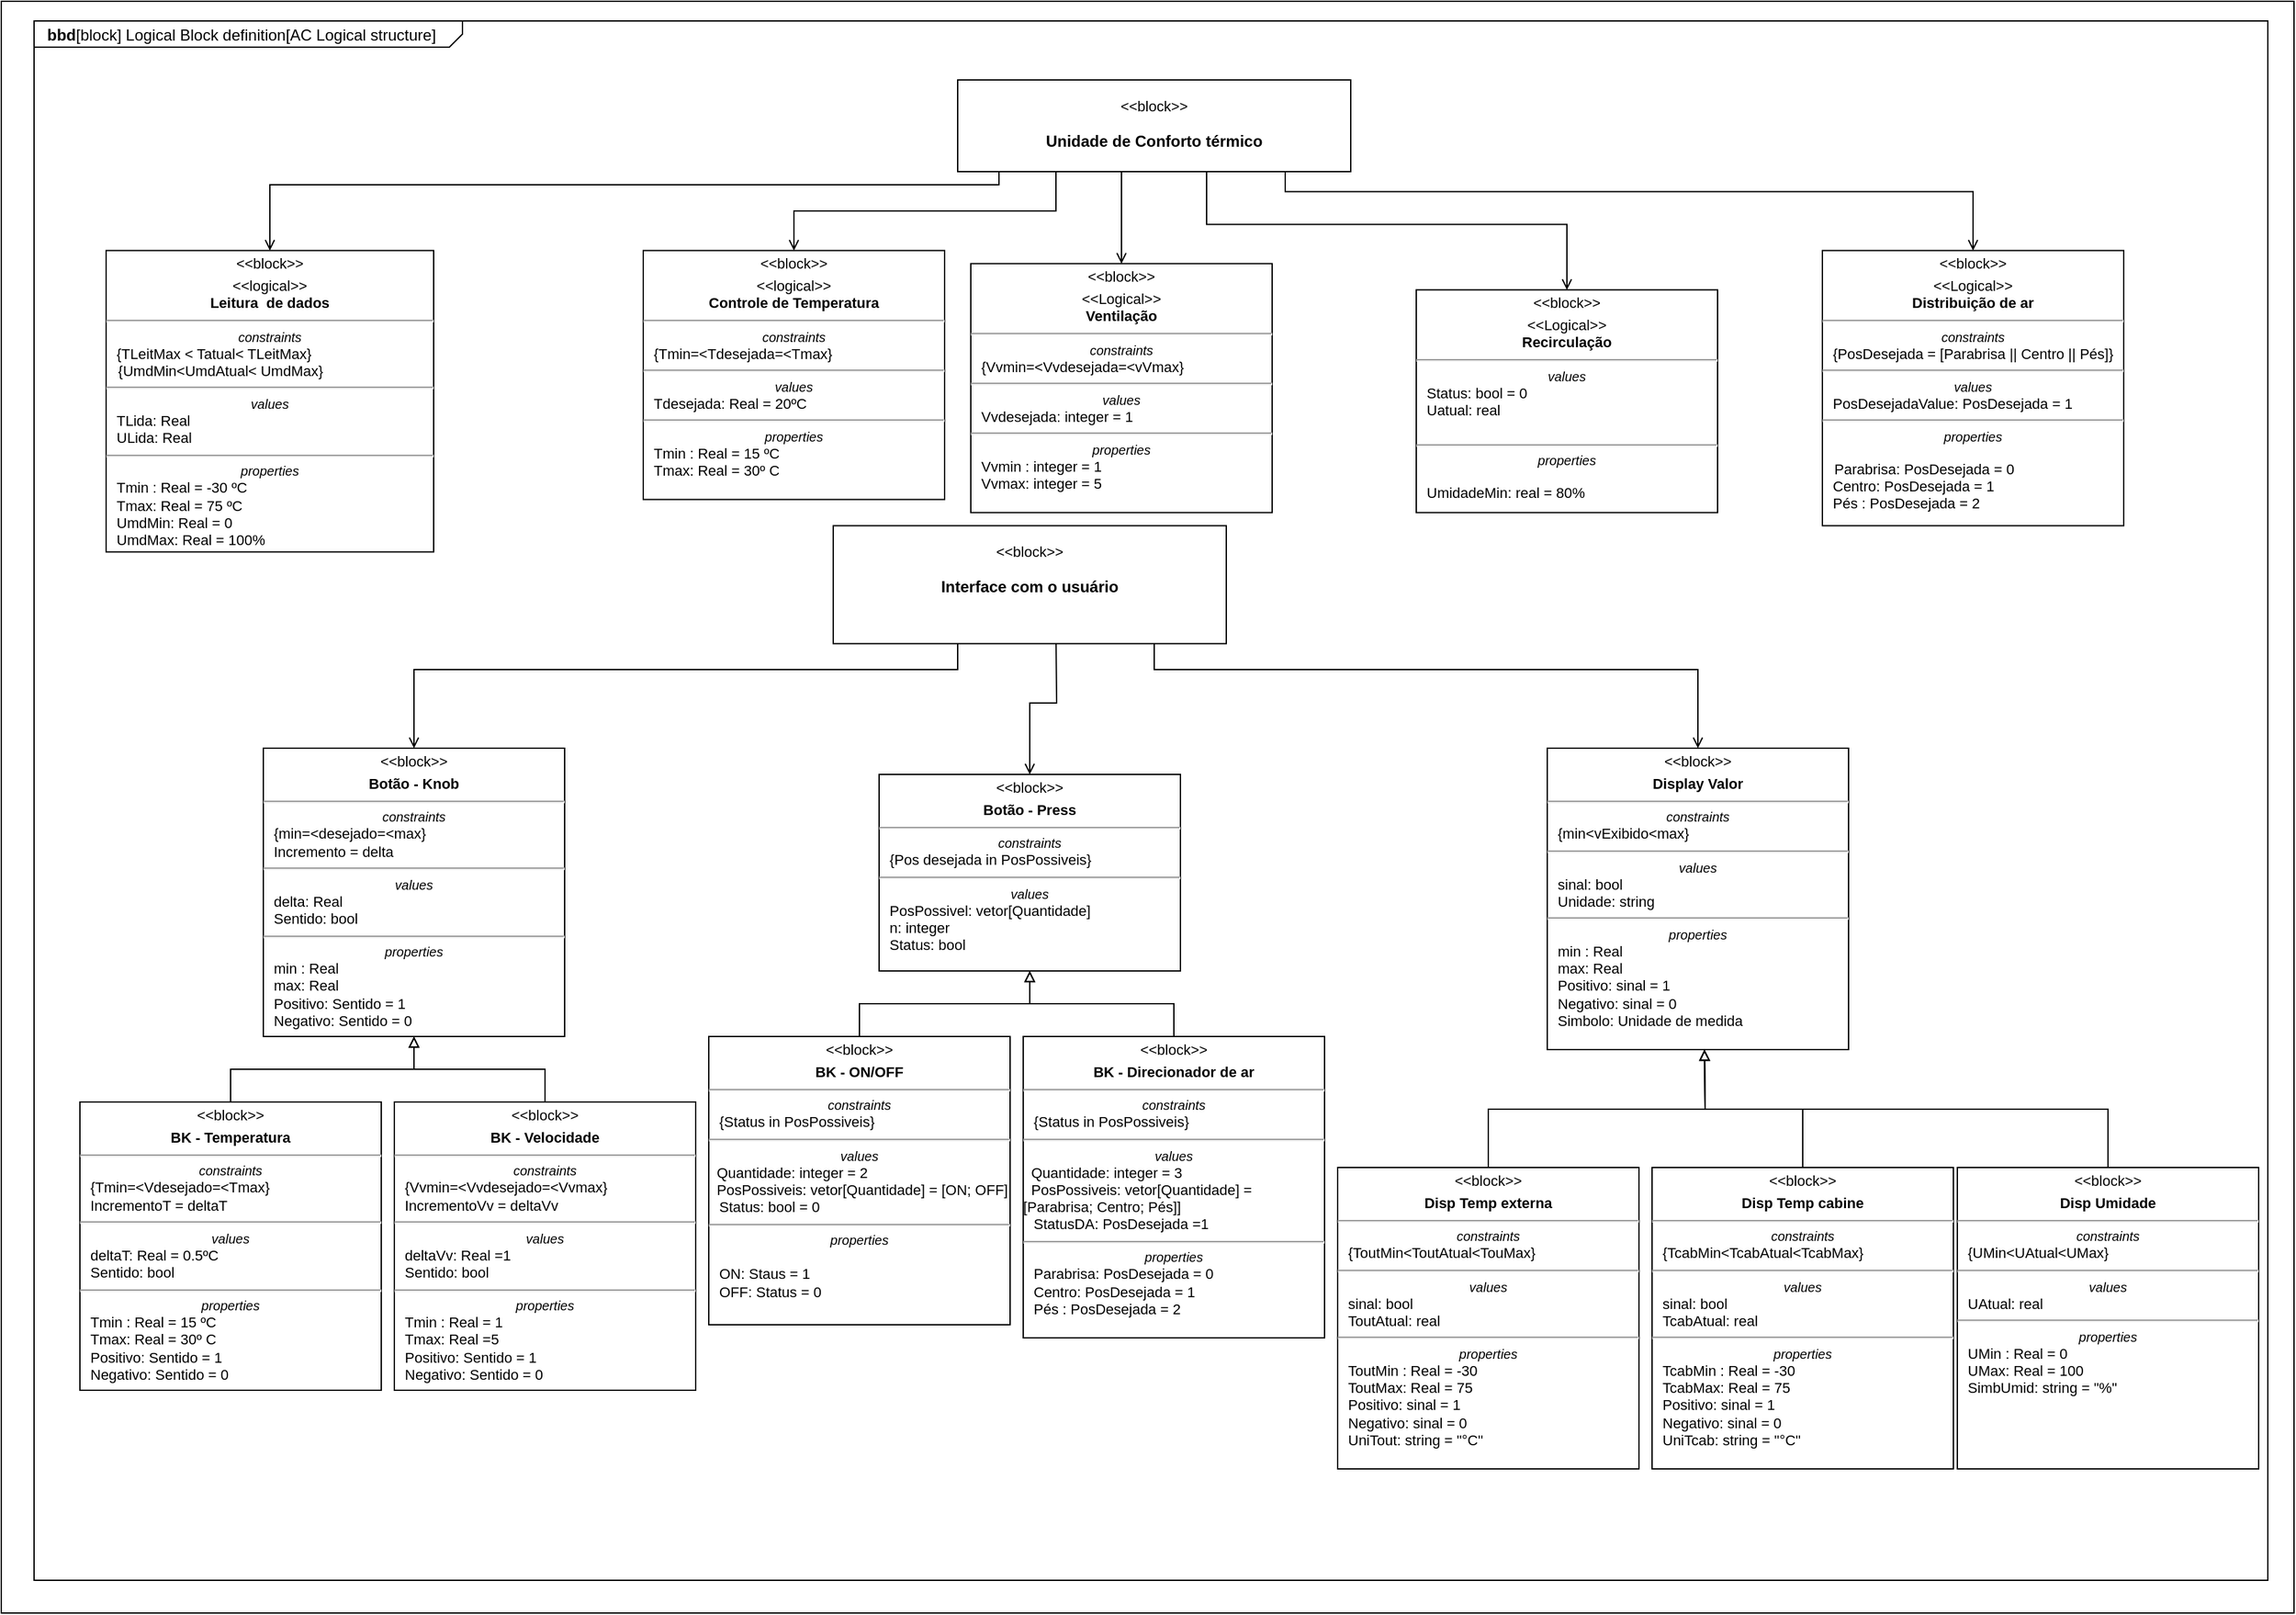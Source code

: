 <mxfile version="15.8.3" type="github">
  <diagram name="Page-1" id="929967ad-93f9-6ef4-fab6-5d389245f69c">
    <mxGraphModel dx="2583" dy="1392" grid="1" gridSize="10" guides="1" tooltips="1" connect="1" arrows="1" fold="1" page="1" pageScale="1.5" pageWidth="1169" pageHeight="826" background="none" math="0" shadow="0">
      <root>
        <mxCell id="0" style=";html=1;" />
        <mxCell id="1" style=";html=1;" parent="0" />
        <mxCell id="O1QvN6sy9sFr3nEE0VCn-1" value="" style="rounded=0;whiteSpace=wrap;html=1;" vertex="1" parent="1">
          <mxGeometry x="10" y="10" width="1750" height="1230" as="geometry" />
        </mxCell>
        <mxCell id="1672d66443f91eb5-1" value="&lt;p style=&quot;margin: 0px ; margin-top: 4px ; margin-left: 10px ; text-align: left&quot;&gt;&lt;b&gt;bbd&lt;/b&gt;[block] Logical Block definition[AC Logical structure]&lt;/p&gt;" style="html=1;strokeWidth=1;shape=mxgraph.sysml.package;html=1;overflow=fill;whiteSpace=wrap;fillColor=none;gradientColor=none;fontSize=12;align=center;labelX=327.64;" parent="1" vertex="1">
          <mxGeometry x="35" y="25" width="1705" height="1190" as="geometry" />
        </mxCell>
        <mxCell id="1j4Bzb_2BgSO1hPeJjLn-6" style="edgeStyle=orthogonalEdgeStyle;rounded=0;orthogonalLoop=1;jettySize=auto;html=1;exitX=0.25;exitY=1;exitDx=0;exitDy=0;fontSize=11;startArrow=diamondThin;startFill=1;endArrow=open;endFill=0;" parent="1" target="1j4Bzb_2BgSO1hPeJjLn-1" edge="1">
          <mxGeometry relative="1" as="geometry">
            <mxPoint x="815" y="110.21" as="sourcePoint" />
            <Array as="points">
              <mxPoint x="815" y="170" />
              <mxPoint x="615" y="170" />
            </Array>
          </mxGeometry>
        </mxCell>
        <mxCell id="1j4Bzb_2BgSO1hPeJjLn-7" style="edgeStyle=orthogonalEdgeStyle;rounded=0;orthogonalLoop=1;jettySize=auto;html=1;entryX=0.5;entryY=0;entryDx=0;entryDy=0;fontSize=11;startArrow=diamondThin;startFill=1;endArrow=open;endFill=0;" parent="1" target="1j4Bzb_2BgSO1hPeJjLn-3" edge="1">
          <mxGeometry relative="1" as="geometry">
            <Array as="points">
              <mxPoint x="865" y="160.21" />
              <mxPoint x="865" y="160.21" />
            </Array>
            <mxPoint x="865.0" y="110.21" as="sourcePoint" />
          </mxGeometry>
        </mxCell>
        <mxCell id="1j4Bzb_2BgSO1hPeJjLn-8" style="edgeStyle=orthogonalEdgeStyle;rounded=0;orthogonalLoop=1;jettySize=auto;html=1;fontSize=11;startArrow=diamondThin;startFill=1;endArrow=open;endFill=0;entryX=0.5;entryY=0;entryDx=0;entryDy=0;" parent="1" target="1j4Bzb_2BgSO1hPeJjLn-4" edge="1">
          <mxGeometry relative="1" as="geometry">
            <Array as="points">
              <mxPoint x="930" y="180.21" />
              <mxPoint x="1205" y="180.21" />
            </Array>
            <mxPoint x="930.0" y="110.21" as="sourcePoint" />
          </mxGeometry>
        </mxCell>
        <mxCell id="1j4Bzb_2BgSO1hPeJjLn-9" style="edgeStyle=orthogonalEdgeStyle;rounded=0;orthogonalLoop=1;jettySize=auto;html=1;exitX=0.838;exitY=1.062;exitDx=0;exitDy=0;fontSize=11;startArrow=diamondThin;startFill=1;endArrow=open;endFill=0;exitPerimeter=0;entryX=0.5;entryY=0;entryDx=0;entryDy=0;" parent="1" target="1j4Bzb_2BgSO1hPeJjLn-5" edge="1">
          <mxGeometry relative="1" as="geometry">
            <Array as="points">
              <mxPoint x="991" y="110.21" />
              <mxPoint x="990" y="110.21" />
              <mxPoint x="990" y="155.21" />
              <mxPoint x="1515" y="155.21" />
            </Array>
            <mxPoint x="991.4" y="114.55" as="sourcePoint" />
          </mxGeometry>
        </mxCell>
        <mxCell id="1j4Bzb_2BgSO1hPeJjLn-40" style="edgeStyle=orthogonalEdgeStyle;rounded=0;orthogonalLoop=1;jettySize=auto;html=1;entryX=0.5;entryY=0;entryDx=0;entryDy=0;fontSize=11;startArrow=diamondThin;startFill=1;endArrow=open;endFill=0;exitX=0.105;exitY=0.997;exitDx=0;exitDy=0;exitPerimeter=0;" parent="1" target="1j4Bzb_2BgSO1hPeJjLn-20" edge="1">
          <mxGeometry relative="1" as="geometry">
            <Array as="points">
              <mxPoint x="772" y="150" />
              <mxPoint x="215" y="150" />
            </Array>
            <mxPoint x="771.5" y="110.0" as="sourcePoint" />
          </mxGeometry>
        </mxCell>
        <mxCell id="UlCgKMU-R_BX_2DzG77N-8" value="&lt;p style=&quot;margin: 13px&quot;&gt;&lt;font style=&quot;font-size: 11px&quot;&gt;&amp;lt;&amp;lt;block&amp;gt;&amp;gt;&lt;/font&gt;&lt;/p&gt;&lt;p style=&quot;margin: 13px&quot;&gt;&lt;b&gt;Unidade de Conforto térmico&lt;/b&gt;&lt;/p&gt;" style="shape=rect;html=1;overflow=fill;whiteSpace=wrap;align=center;" parent="1" vertex="1">
          <mxGeometry x="740" y="70" width="300" height="70" as="geometry" />
        </mxCell>
        <mxCell id="1j4Bzb_2BgSO1hPeJjLn-14" style="edgeStyle=orthogonalEdgeStyle;rounded=0;orthogonalLoop=1;jettySize=auto;html=1;exitX=0.25;exitY=1;exitDx=0;exitDy=0;fontSize=11;startArrow=diamondThin;startFill=1;endArrow=open;endFill=0;" parent="1" target="1j4Bzb_2BgSO1hPeJjLn-10" edge="1">
          <mxGeometry relative="1" as="geometry">
            <mxPoint x="740" y="490.0" as="sourcePoint" />
            <Array as="points">
              <mxPoint x="740" y="520" />
              <mxPoint x="325" y="520" />
            </Array>
          </mxGeometry>
        </mxCell>
        <mxCell id="1j4Bzb_2BgSO1hPeJjLn-15" style="edgeStyle=orthogonalEdgeStyle;rounded=0;orthogonalLoop=1;jettySize=auto;html=1;entryX=0.5;entryY=0;entryDx=0;entryDy=0;fontSize=11;startArrow=diamondThin;startFill=1;endArrow=open;endFill=0;" parent="1" target="1j4Bzb_2BgSO1hPeJjLn-11" edge="1">
          <mxGeometry relative="1" as="geometry">
            <mxPoint x="815" y="490.0" as="sourcePoint" />
          </mxGeometry>
        </mxCell>
        <mxCell id="1j4Bzb_2BgSO1hPeJjLn-16" style="edgeStyle=orthogonalEdgeStyle;rounded=0;orthogonalLoop=1;jettySize=auto;html=1;exitX=0.75;exitY=1;exitDx=0;exitDy=0;fontSize=11;startArrow=diamondThin;startFill=1;endArrow=open;endFill=0;" parent="1" target="1j4Bzb_2BgSO1hPeJjLn-12" edge="1">
          <mxGeometry relative="1" as="geometry">
            <mxPoint x="890.0" y="490.0" as="sourcePoint" />
            <Array as="points">
              <mxPoint x="890" y="520" />
              <mxPoint x="1305" y="520" />
            </Array>
          </mxGeometry>
        </mxCell>
        <mxCell id="UlCgKMU-R_BX_2DzG77N-9" value="&lt;p style=&quot;margin: 13px&quot;&gt;&lt;font style=&quot;font-size: 11px&quot;&gt;&amp;lt;&amp;lt;block&amp;gt;&amp;gt;&lt;/font&gt;&lt;/p&gt;&lt;p style=&quot;margin: 13px&quot;&gt;&lt;b&gt;Interface com o usuário&lt;/b&gt;&lt;/p&gt;" style="shape=rect;html=1;overflow=fill;whiteSpace=wrap;align=center;" parent="1" vertex="1">
          <mxGeometry x="645" y="410.21" width="300" height="90" as="geometry" />
        </mxCell>
        <mxCell id="1j4Bzb_2BgSO1hPeJjLn-1" value="&lt;p style=&quot;margin: 0px ; margin-top: 4px ; text-align: center&quot;&gt;&amp;lt;&amp;lt;block&amp;gt;&amp;gt;&lt;/p&gt;&lt;p style=&quot;margin: 0px ; margin-top: 4px ; text-align: center&quot;&gt;&amp;lt;&amp;lt;logical&amp;gt;&amp;gt;&lt;br&gt;&lt;b&gt;Controle de Temperatura&lt;/b&gt;&lt;/p&gt;&lt;hr&gt;&lt;p style=&quot;font-size: 10px ; margin: 0px ; text-align: center&quot;&gt;&lt;i&gt;constraints&lt;/i&gt;&lt;/p&gt;&lt;p style=&quot;margin: 0px ; margin-left: 8px ; text-align: left&quot;&gt;{Tmin=&amp;lt;Tdesejada=&amp;lt;Tmax}&lt;/p&gt;&lt;hr&gt;&lt;p style=&quot;font-size: 10px ; margin: 0px ; text-align: center&quot;&gt;&lt;/p&gt;&lt;p style=&quot;font-size: 10px ; margin: 0px ; text-align: center&quot;&gt;&lt;i&gt;values&lt;/i&gt;&lt;/p&gt;&lt;p style=&quot;margin: 0px ; margin-left: 8px ; text-align: left&quot;&gt;Tdesejada: Real = 20ºC&lt;br&gt;&lt;/p&gt;&lt;hr&gt;&lt;p style=&quot;font-size: 10px ; margin: 0px ; text-align: center&quot;&gt;&lt;i&gt;properties&lt;/i&gt;&lt;/p&gt;&lt;p style=&quot;margin: 0px ; margin-left: 8px ; text-align: left&quot;&gt;Tmin : Real = 15 ºC&lt;/p&gt;&lt;p style=&quot;margin: 0px ; margin-left: 8px ; text-align: left&quot;&gt;Tmax: Real = 30º C&lt;/p&gt;" style="shape=rect;html=1;overflow=fill;verticalAlign=top;align=left;whiteSpace=wrap;fontSize=11;" parent="1" vertex="1">
          <mxGeometry x="500" y="200.21" width="230" height="190" as="geometry" />
        </mxCell>
        <mxCell id="1j4Bzb_2BgSO1hPeJjLn-3" value="&lt;p style=&quot;margin: 0px ; margin-top: 4px ; text-align: center&quot;&gt;&amp;lt;&amp;lt;block&amp;gt;&amp;gt;&lt;/p&gt;&lt;p style=&quot;margin: 0px ; margin-top: 4px ; text-align: center&quot;&gt;&amp;lt;&amp;lt;Logical&amp;gt;&amp;gt;&lt;br&gt;&lt;b&gt;Ventilação&lt;/b&gt;&lt;/p&gt;&lt;hr&gt;&lt;p style=&quot;font-size: 10px ; margin: 0px ; text-align: center&quot;&gt;&lt;i&gt;constraints&lt;/i&gt;&lt;/p&gt;&lt;p style=&quot;margin: 0px ; margin-left: 8px ; text-align: left&quot;&gt;{Vvmin=&amp;lt;Vvdesejada=&amp;lt;vVmax}&lt;/p&gt;&lt;hr&gt;&lt;p style=&quot;font-size: 10px ; margin: 0px ; text-align: center&quot;&gt;&lt;/p&gt;&lt;p style=&quot;font-size: 10px ; margin: 0px ; text-align: center&quot;&gt;&lt;i&gt;values&lt;/i&gt;&lt;/p&gt;&lt;p style=&quot;margin: 0px ; margin-left: 8px ; text-align: left&quot;&gt;Vvdesejada: integer = 1&lt;br&gt;&lt;/p&gt;&lt;hr&gt;&lt;p style=&quot;font-size: 10px ; margin: 0px ; text-align: center&quot;&gt;&lt;i&gt;properties&lt;/i&gt;&lt;/p&gt;&lt;p style=&quot;margin: 0px ; margin-left: 8px ; text-align: left&quot;&gt;Vvmin : integer = 1&lt;/p&gt;&lt;p style=&quot;margin: 0px ; margin-left: 8px ; text-align: left&quot;&gt;Vvmax: integer = 5&lt;/p&gt;" style="shape=rect;html=1;overflow=fill;verticalAlign=top;align=left;whiteSpace=wrap;fontSize=11;" parent="1" vertex="1">
          <mxGeometry x="750" y="210.21" width="230" height="190" as="geometry" />
        </mxCell>
        <mxCell id="1j4Bzb_2BgSO1hPeJjLn-4" value="&lt;p style=&quot;margin: 0px ; margin-top: 4px ; text-align: center&quot;&gt;&amp;lt;&amp;lt;block&amp;gt;&amp;gt;&lt;/p&gt;&lt;p style=&quot;margin: 0px ; margin-top: 4px ; text-align: center&quot;&gt;&amp;lt;&amp;lt;Logical&amp;gt;&amp;gt;&lt;br&gt;&lt;b&gt;Recirculação&lt;/b&gt;&lt;/p&gt;&lt;hr&gt;&lt;p style=&quot;font-size: 10px ; margin: 0px ; text-align: center&quot;&gt;&lt;/p&gt;&lt;p style=&quot;font-size: 10px ; margin: 0px ; text-align: center&quot;&gt;&lt;/p&gt;&lt;p style=&quot;font-size: 10px ; margin: 0px ; text-align: center&quot;&gt;&lt;i&gt;values&lt;/i&gt;&lt;/p&gt;&lt;p style=&quot;margin: 0px ; margin-left: 8px ; text-align: left&quot;&gt;Status: bool = 0&lt;br&gt;&lt;/p&gt;&lt;p style=&quot;margin: 0px ; margin-left: 8px ; text-align: left&quot;&gt;Uatual: real&lt;/p&gt;&lt;p style=&quot;margin: 0px ; margin-left: 8px ; text-align: left&quot;&gt;&lt;br&gt;&lt;/p&gt;&lt;hr&gt;&lt;p style=&quot;font-size: 10px ; margin: 0px ; text-align: center&quot;&gt;&lt;i&gt;properties&lt;/i&gt;&lt;/p&gt;&lt;p style=&quot;font-size: 10px ; margin: 0px ; text-align: center&quot;&gt;&lt;i&gt;&lt;br&gt;&lt;/i&gt;&lt;/p&gt;&lt;p style=&quot;margin: 0px ; margin-left: 8px ; text-align: left&quot;&gt;UmidadeMin: real = 80%&lt;br&gt;&lt;/p&gt;" style="shape=rect;html=1;overflow=fill;verticalAlign=top;align=left;whiteSpace=wrap;fontSize=11;" parent="1" vertex="1">
          <mxGeometry x="1090" y="230.21" width="230" height="170" as="geometry" />
        </mxCell>
        <mxCell id="1j4Bzb_2BgSO1hPeJjLn-5" value="&lt;p style=&quot;margin: 0px ; margin-top: 4px ; text-align: center&quot;&gt;&amp;lt;&amp;lt;block&amp;gt;&amp;gt;&lt;/p&gt;&lt;p style=&quot;margin: 0px ; margin-top: 4px ; text-align: center&quot;&gt;&amp;lt;&amp;lt;Logical&amp;gt;&amp;gt;&lt;br&gt;&lt;b&gt;Distribuição de ar&lt;/b&gt;&lt;/p&gt;&lt;hr&gt;&lt;p style=&quot;font-size: 10px ; margin: 0px ; text-align: center&quot;&gt;&lt;i&gt;constraints&lt;/i&gt;&lt;/p&gt;&lt;p style=&quot;margin: 0px ; margin-left: 8px ; text-align: left&quot;&gt;{PosDesejada = [Parabrisa || Centro || Pés]}&lt;/p&gt;&lt;hr&gt;&lt;p style=&quot;font-size: 10px ; margin: 0px ; text-align: center&quot;&gt;&lt;/p&gt;&lt;p style=&quot;font-size: 10px ; margin: 0px ; text-align: center&quot;&gt;&lt;i&gt;values&lt;/i&gt;&lt;/p&gt;&lt;p style=&quot;margin: 0px ; margin-left: 8px ; text-align: left&quot;&gt;PosDesejadaValue: PosDesejada = 1&lt;br&gt;&lt;/p&gt;&lt;hr&gt;&lt;p style=&quot;font-size: 10px ; margin: 0px ; text-align: center&quot;&gt;&lt;i&gt;properties&lt;/i&gt;&lt;/p&gt;&lt;p style=&quot;font-size: 10px ; margin: 0px ; text-align: center&quot;&gt;&lt;i&gt;&lt;br&gt;&lt;/i&gt;&lt;/p&gt;&amp;nbsp; &amp;nbsp;Parabrisa: PosDesejada = 0&lt;p style=&quot;margin: 0px ; margin-left: 8px ; text-align: left&quot;&gt;Centro: PosDesejada = 1&lt;/p&gt;&lt;p style=&quot;margin: 0px 0px 0px 8px&quot;&gt;&lt;span&gt;Pés : PosDesejada = 2&lt;/span&gt;&lt;br&gt;&lt;/p&gt;" style="shape=rect;html=1;overflow=fill;verticalAlign=top;align=left;whiteSpace=wrap;fontSize=11;" parent="1" vertex="1">
          <mxGeometry x="1400" y="200.21" width="230" height="210" as="geometry" />
        </mxCell>
        <mxCell id="1j4Bzb_2BgSO1hPeJjLn-10" value="&lt;p style=&quot;margin: 0px ; margin-top: 4px ; text-align: center&quot;&gt;&amp;lt;&amp;lt;block&amp;gt;&amp;gt;&lt;/p&gt;&lt;p style=&quot;margin: 0px ; margin-top: 4px ; text-align: center&quot;&gt;&lt;b&gt;Botão - Knob&lt;/b&gt;&lt;/p&gt;&lt;hr&gt;&lt;p style=&quot;font-size: 10px ; margin: 0px ; text-align: center&quot;&gt;&lt;i&gt;constraints&lt;/i&gt;&lt;/p&gt;&lt;p style=&quot;margin: 0px ; margin-left: 8px ; text-align: left&quot;&gt;{min=&amp;lt;desejado=&amp;lt;max}&lt;/p&gt;&lt;p style=&quot;margin: 0px ; margin-left: 8px ; text-align: left&quot;&gt;Incremento = delta&lt;/p&gt;&lt;hr&gt;&lt;p style=&quot;font-size: 10px ; margin: 0px ; text-align: center&quot;&gt;&lt;/p&gt;&lt;p style=&quot;font-size: 10px ; margin: 0px ; text-align: center&quot;&gt;&lt;i&gt;values&lt;/i&gt;&lt;/p&gt;&lt;p style=&quot;margin: 0px ; margin-left: 8px ; text-align: left&quot;&gt;delta: Real&amp;nbsp;&lt;br&gt;&lt;/p&gt;&lt;p style=&quot;margin: 0px ; margin-left: 8px ; text-align: left&quot;&gt;Sentido: bool&lt;/p&gt;&lt;hr&gt;&lt;p style=&quot;font-size: 10px ; margin: 0px ; text-align: center&quot;&gt;&lt;i&gt;properties&lt;/i&gt;&lt;/p&gt;&lt;p style=&quot;margin: 0px ; margin-left: 8px ; text-align: left&quot;&gt;min : Real&lt;/p&gt;&lt;p style=&quot;margin: 0px ; margin-left: 8px ; text-align: left&quot;&gt;max: Real&lt;/p&gt;&lt;p style=&quot;margin: 0px ; margin-left: 8px ; text-align: left&quot;&gt;Positivo: Sentido = 1&lt;/p&gt;&lt;p style=&quot;margin: 0px ; margin-left: 8px ; text-align: left&quot;&gt;Negativo: Sentido = 0&amp;nbsp;&lt;/p&gt;" style="shape=rect;html=1;overflow=fill;verticalAlign=top;align=left;whiteSpace=wrap;fontSize=11;" parent="1" vertex="1">
          <mxGeometry x="210" y="580" width="230" height="220" as="geometry" />
        </mxCell>
        <mxCell id="1j4Bzb_2BgSO1hPeJjLn-11" value="&lt;p style=&quot;margin: 0px ; margin-top: 4px ; text-align: center&quot;&gt;&amp;lt;&amp;lt;block&amp;gt;&amp;gt;&lt;/p&gt;&lt;p style=&quot;margin: 0px ; margin-top: 4px ; text-align: center&quot;&gt;&lt;b&gt;Botão - Press&lt;/b&gt;&lt;/p&gt;&lt;hr&gt;&lt;p style=&quot;font-size: 10px ; margin: 0px ; text-align: center&quot;&gt;&lt;i&gt;constraints&lt;/i&gt;&lt;/p&gt;&lt;p style=&quot;margin: 0px ; margin-left: 8px ; text-align: left&quot;&gt;{Pos desejada in PosPossiveis}&lt;/p&gt;&lt;hr&gt;&lt;p style=&quot;font-size: 10px ; margin: 0px ; text-align: center&quot;&gt;&lt;/p&gt;&lt;p style=&quot;font-size: 10px ; margin: 0px ; text-align: center&quot;&gt;&lt;i&gt;values&lt;/i&gt;&lt;/p&gt;&lt;p style=&quot;margin: 0px ; margin-left: 8px ; text-align: left&quot;&gt;PosPossivel: vetor[Quantidade]&amp;nbsp;&lt;br&gt;&lt;/p&gt;&lt;p style=&quot;margin: 0px ; margin-left: 8px ; text-align: left&quot;&gt;n: integer&amp;nbsp;&lt;/p&gt;&lt;p style=&quot;margin: 0px ; margin-left: 8px ; text-align: left&quot;&gt;Status: bool&lt;/p&gt;&lt;p style=&quot;font-size: 10px ; margin: 0px ; text-align: center&quot;&gt;&lt;br&gt;&lt;/p&gt;" style="shape=rect;html=1;overflow=fill;verticalAlign=top;align=left;whiteSpace=wrap;fontSize=11;" parent="1" vertex="1">
          <mxGeometry x="680" y="600" width="230" height="150" as="geometry" />
        </mxCell>
        <mxCell id="1j4Bzb_2BgSO1hPeJjLn-12" value="&lt;p style=&quot;margin: 0px ; margin-top: 4px ; text-align: center&quot;&gt;&amp;lt;&amp;lt;block&amp;gt;&amp;gt;&lt;/p&gt;&lt;p style=&quot;margin: 0px ; margin-top: 4px ; text-align: center&quot;&gt;&lt;b&gt;Display Valor&lt;/b&gt;&lt;/p&gt;&lt;hr&gt;&lt;p style=&quot;font-size: 10px ; margin: 0px ; text-align: center&quot;&gt;&lt;i&gt;constraints&lt;/i&gt;&lt;/p&gt;&lt;p style=&quot;margin: 0px ; margin-left: 8px ; text-align: left&quot;&gt;{min&amp;lt;vExibido&amp;lt;max}&lt;/p&gt;&lt;hr&gt;&lt;p style=&quot;font-size: 10px ; margin: 0px ; text-align: center&quot;&gt;&lt;/p&gt;&lt;p style=&quot;font-size: 10px ; margin: 0px ; text-align: center&quot;&gt;&lt;i&gt;values&lt;/i&gt;&lt;/p&gt;&lt;p style=&quot;margin: 0px ; margin-left: 8px ; text-align: left&quot;&gt;sinal: bool&amp;nbsp;&lt;br&gt;&lt;/p&gt;&lt;p style=&quot;margin: 0px ; margin-left: 8px ; text-align: left&quot;&gt;Unidade: string&lt;/p&gt;&lt;hr&gt;&lt;p style=&quot;font-size: 10px ; margin: 0px ; text-align: center&quot;&gt;&lt;i&gt;properties&lt;/i&gt;&lt;/p&gt;&lt;p style=&quot;margin: 0px ; margin-left: 8px ; text-align: left&quot;&gt;min : Real&lt;/p&gt;&lt;p style=&quot;margin: 0px ; margin-left: 8px ; text-align: left&quot;&gt;max: Real&lt;/p&gt;&lt;p style=&quot;margin: 0px ; margin-left: 8px ; text-align: left&quot;&gt;Positivo: sinal = 1&lt;/p&gt;&lt;p style=&quot;margin: 0px ; margin-left: 8px ; text-align: left&quot;&gt;Negativo: sinal = 0&lt;/p&gt;&lt;p style=&quot;margin: 0px ; margin-left: 8px ; text-align: left&quot;&gt;Simbolo: Unidade de medida&amp;nbsp;&lt;/p&gt;" style="shape=rect;html=1;overflow=fill;verticalAlign=top;align=left;whiteSpace=wrap;fontSize=11;" parent="1" vertex="1">
          <mxGeometry x="1190" y="580" width="230" height="230" as="geometry" />
        </mxCell>
        <mxCell id="1j4Bzb_2BgSO1hPeJjLn-36" style="edgeStyle=orthogonalEdgeStyle;rounded=0;orthogonalLoop=1;jettySize=auto;html=1;entryX=0.5;entryY=1;entryDx=0;entryDy=0;fontSize=11;startArrow=none;startFill=0;endArrow=block;endFill=0;" parent="1" source="1j4Bzb_2BgSO1hPeJjLn-19" target="1j4Bzb_2BgSO1hPeJjLn-10" edge="1">
          <mxGeometry relative="1" as="geometry" />
        </mxCell>
        <mxCell id="1j4Bzb_2BgSO1hPeJjLn-19" value="&lt;p style=&quot;margin: 0px ; margin-top: 4px ; text-align: center&quot;&gt;&amp;lt;&amp;lt;block&amp;gt;&amp;gt;&lt;/p&gt;&lt;p style=&quot;margin: 0px ; margin-top: 4px ; text-align: center&quot;&gt;&lt;b&gt;BK - Temperatura&lt;/b&gt;&lt;/p&gt;&lt;hr&gt;&lt;p style=&quot;font-size: 10px ; margin: 0px ; text-align: center&quot;&gt;&lt;i&gt;constraints&lt;/i&gt;&lt;/p&gt;&lt;p style=&quot;margin: 0px ; margin-left: 8px ; text-align: left&quot;&gt;{Tmin=&amp;lt;Vdesejado=&amp;lt;Tmax}&lt;/p&gt;&lt;p style=&quot;margin: 0px ; margin-left: 8px ; text-align: left&quot;&gt;IncrementoT = deltaT&lt;/p&gt;&lt;hr&gt;&lt;p style=&quot;font-size: 10px ; margin: 0px ; text-align: center&quot;&gt;&lt;/p&gt;&lt;p style=&quot;font-size: 10px ; margin: 0px ; text-align: center&quot;&gt;&lt;i&gt;values&lt;/i&gt;&lt;/p&gt;&lt;p style=&quot;margin: 0px ; margin-left: 8px ; text-align: left&quot;&gt;deltaT: Real = 0.5ºC&lt;br&gt;&lt;/p&gt;&lt;p style=&quot;margin: 0px ; margin-left: 8px ; text-align: left&quot;&gt;Sentido: bool&lt;/p&gt;&lt;hr&gt;&lt;p style=&quot;font-size: 10px ; margin: 0px ; text-align: center&quot;&gt;&lt;i&gt;properties&lt;/i&gt;&lt;/p&gt;&lt;p style=&quot;margin: 0px 0px 0px 8px&quot;&gt;Tmin : Real = 15 ºC&lt;/p&gt;&lt;p style=&quot;margin: 0px 0px 0px 8px&quot;&gt;Tmax: Real = 30º C&lt;/p&gt;&lt;p style=&quot;margin: 0px ; margin-left: 8px ; text-align: left&quot;&gt;Positivo: Sentido = 1&lt;/p&gt;&lt;p style=&quot;margin: 0px ; margin-left: 8px ; text-align: left&quot;&gt;Negativo: Sentido = 0&amp;nbsp;&lt;/p&gt;" style="shape=rect;html=1;overflow=fill;verticalAlign=top;align=left;whiteSpace=wrap;fontSize=11;" parent="1" vertex="1">
          <mxGeometry x="70" y="850" width="230" height="220" as="geometry" />
        </mxCell>
        <mxCell id="1j4Bzb_2BgSO1hPeJjLn-20" value="&lt;p style=&quot;margin: 0px ; margin-top: 4px ; text-align: center&quot;&gt;&amp;lt;&amp;lt;block&amp;gt;&amp;gt;&lt;/p&gt;&lt;p style=&quot;margin: 0px ; margin-top: 4px ; text-align: center&quot;&gt;&amp;lt;&amp;lt;logical&amp;gt;&amp;gt;&lt;br&gt;&lt;b&gt;Leitura&amp;nbsp; de dados&lt;/b&gt;&lt;/p&gt;&lt;hr&gt;&lt;p style=&quot;font-size: 10px ; margin: 0px ; text-align: center&quot;&gt;&lt;i&gt;constraints&lt;/i&gt;&lt;/p&gt;&lt;p style=&quot;margin: 0px ; margin-left: 8px ; text-align: left&quot;&gt;{TLeitMax &amp;lt; Tatual&amp;lt; TLeitMax}&lt;/p&gt;&amp;nbsp; &amp;nbsp;{UmdMin&amp;lt;UmdAtual&amp;lt; UmdMax}&lt;br&gt;&lt;hr&gt;&lt;p style=&quot;font-size: 10px ; margin: 0px ; text-align: center&quot;&gt;&lt;/p&gt;&lt;p style=&quot;font-size: 10px ; margin: 0px ; text-align: center&quot;&gt;&lt;i&gt;values&lt;/i&gt;&lt;/p&gt;&lt;p style=&quot;margin: 0px ; margin-left: 8px ; text-align: left&quot;&gt;TLida: Real&amp;nbsp;&lt;br&gt;&lt;/p&gt;&lt;p style=&quot;margin: 0px ; margin-left: 8px ; text-align: left&quot;&gt;ULida: Real&lt;/p&gt;&lt;hr&gt;&lt;p style=&quot;font-size: 10px ; margin: 0px ; text-align: center&quot;&gt;&lt;i&gt;properties&lt;/i&gt;&lt;/p&gt;&lt;p style=&quot;margin: 0px ; margin-left: 8px ; text-align: left&quot;&gt;Tmin : Real = -30 ºC&lt;/p&gt;&lt;p style=&quot;margin: 0px ; margin-left: 8px ; text-align: left&quot;&gt;Tmax: Real = 75 ºC&lt;/p&gt;&lt;p style=&quot;margin: 0px ; margin-left: 8px ; text-align: left&quot;&gt;UmdMin: Real = 0&lt;/p&gt;&lt;p style=&quot;margin: 0px ; margin-left: 8px ; text-align: left&quot;&gt;UmdMax: Real = 100%&lt;/p&gt;" style="shape=rect;html=1;overflow=fill;verticalAlign=top;align=left;whiteSpace=wrap;fontSize=11;" parent="1" vertex="1">
          <mxGeometry x="90" y="200.21" width="250" height="230" as="geometry" />
        </mxCell>
        <mxCell id="1j4Bzb_2BgSO1hPeJjLn-37" style="edgeStyle=orthogonalEdgeStyle;rounded=0;orthogonalLoop=1;jettySize=auto;html=1;entryX=0.5;entryY=1;entryDx=0;entryDy=0;fontSize=11;startArrow=none;startFill=0;endArrow=block;endFill=0;" parent="1" source="1j4Bzb_2BgSO1hPeJjLn-21" target="1j4Bzb_2BgSO1hPeJjLn-10" edge="1">
          <mxGeometry relative="1" as="geometry" />
        </mxCell>
        <mxCell id="1j4Bzb_2BgSO1hPeJjLn-21" value="&lt;p style=&quot;margin: 0px ; margin-top: 4px ; text-align: center&quot;&gt;&amp;lt;&amp;lt;block&amp;gt;&amp;gt;&lt;/p&gt;&lt;p style=&quot;margin: 0px ; margin-top: 4px ; text-align: center&quot;&gt;&lt;b&gt;BK - Velocidade&lt;/b&gt;&lt;/p&gt;&lt;hr&gt;&lt;p style=&quot;font-size: 10px ; margin: 0px ; text-align: center&quot;&gt;&lt;i&gt;constraints&lt;/i&gt;&lt;/p&gt;&lt;p style=&quot;margin: 0px ; margin-left: 8px ; text-align: left&quot;&gt;{Vvmin=&amp;lt;Vvdesejado=&amp;lt;Vvmax}&lt;/p&gt;&lt;p style=&quot;margin: 0px ; margin-left: 8px ; text-align: left&quot;&gt;IncrementoVv = deltaVv&lt;/p&gt;&lt;hr&gt;&lt;p style=&quot;font-size: 10px ; margin: 0px ; text-align: center&quot;&gt;&lt;/p&gt;&lt;p style=&quot;font-size: 10px ; margin: 0px ; text-align: center&quot;&gt;&lt;i&gt;values&lt;/i&gt;&lt;/p&gt;&lt;p style=&quot;margin: 0px ; margin-left: 8px ; text-align: left&quot;&gt;deltaVv: Real =1&lt;br&gt;&lt;/p&gt;&lt;p style=&quot;margin: 0px ; margin-left: 8px ; text-align: left&quot;&gt;Sentido: bool&lt;/p&gt;&lt;hr&gt;&lt;p style=&quot;font-size: 10px ; margin: 0px ; text-align: center&quot;&gt;&lt;i&gt;properties&lt;/i&gt;&lt;/p&gt;&lt;p style=&quot;margin: 0px 0px 0px 8px&quot;&gt;Tmin : Real = 1&lt;/p&gt;&lt;p style=&quot;margin: 0px 0px 0px 8px&quot;&gt;Tmax: Real =5&lt;/p&gt;&lt;p style=&quot;margin: 0px ; margin-left: 8px ; text-align: left&quot;&gt;Positivo: Sentido = 1&lt;/p&gt;&lt;p style=&quot;margin: 0px ; margin-left: 8px ; text-align: left&quot;&gt;Negativo: Sentido = 0&amp;nbsp;&lt;/p&gt;" style="shape=rect;html=1;overflow=fill;verticalAlign=top;align=left;whiteSpace=wrap;fontSize=11;" parent="1" vertex="1">
          <mxGeometry x="310" y="850" width="230" height="220" as="geometry" />
        </mxCell>
        <mxCell id="1j4Bzb_2BgSO1hPeJjLn-35" style="edgeStyle=orthogonalEdgeStyle;rounded=0;orthogonalLoop=1;jettySize=auto;html=1;fontSize=11;startArrow=none;startFill=0;endArrow=block;endFill=0;exitX=0.5;exitY=0;exitDx=0;exitDy=0;entryX=0.5;entryY=1;entryDx=0;entryDy=0;" parent="1" source="1j4Bzb_2BgSO1hPeJjLn-23" target="1j4Bzb_2BgSO1hPeJjLn-11" edge="1">
          <mxGeometry relative="1" as="geometry">
            <mxPoint x="790" y="750" as="targetPoint" />
          </mxGeometry>
        </mxCell>
        <mxCell id="1j4Bzb_2BgSO1hPeJjLn-23" value="&lt;p style=&quot;margin: 0px ; margin-top: 4px ; text-align: center&quot;&gt;&amp;lt;&amp;lt;block&amp;gt;&amp;gt;&lt;/p&gt;&lt;p style=&quot;margin: 0px ; margin-top: 4px ; text-align: center&quot;&gt;&lt;b&gt;BK - ON/OFF&lt;/b&gt;&lt;/p&gt;&lt;hr&gt;&lt;p style=&quot;font-size: 10px ; margin: 0px ; text-align: center&quot;&gt;&lt;i&gt;constraints&lt;/i&gt;&lt;/p&gt;&lt;p style=&quot;margin: 0px ; margin-left: 8px ; text-align: left&quot;&gt;{Status in PosPossiveis}&lt;/p&gt;&lt;hr&gt;&lt;p style=&quot;font-size: 10px ; margin: 0px ; text-align: center&quot;&gt;&lt;/p&gt;&lt;p style=&quot;font-size: 10px ; margin: 0px ; text-align: center&quot;&gt;&lt;i&gt;values&lt;/i&gt;&lt;/p&gt;&amp;nbsp; Quantidade: integer = 2&amp;nbsp;&lt;br&gt;&amp;nbsp; PosPossiveis: vetor[Quantidade] = [ON; OFF]&lt;br&gt;&lt;p style=&quot;margin: 0px ; margin-left: 8px ; text-align: left&quot;&gt;&lt;span&gt;Status: bool = 0&lt;/span&gt;&lt;br&gt;&lt;/p&gt;&lt;hr&gt;&lt;p style=&quot;font-size: 10px ; margin: 0px ; text-align: center&quot;&gt;&lt;i&gt;properties&lt;/i&gt;&lt;/p&gt;&lt;p style=&quot;margin: 0px 0px 0px 8px&quot;&gt;&lt;br&gt;&lt;/p&gt;&lt;p style=&quot;margin: 0px ; margin-left: 8px ; text-align: left&quot;&gt;ON: Staus = 1&lt;/p&gt;&lt;p style=&quot;margin: 0px ; margin-left: 8px ; text-align: left&quot;&gt;OFF: Status = 0&amp;nbsp;&lt;/p&gt;" style="shape=rect;html=1;overflow=fill;verticalAlign=top;align=left;whiteSpace=wrap;fontSize=11;" parent="1" vertex="1">
          <mxGeometry x="550" y="800" width="230" height="220" as="geometry" />
        </mxCell>
        <mxCell id="1j4Bzb_2BgSO1hPeJjLn-34" style="edgeStyle=orthogonalEdgeStyle;rounded=0;orthogonalLoop=1;jettySize=auto;html=1;entryX=0.5;entryY=1;entryDx=0;entryDy=0;fontSize=11;startArrow=none;startFill=0;endArrow=block;endFill=0;" parent="1" source="1j4Bzb_2BgSO1hPeJjLn-24" target="1j4Bzb_2BgSO1hPeJjLn-11" edge="1">
          <mxGeometry relative="1" as="geometry" />
        </mxCell>
        <mxCell id="1j4Bzb_2BgSO1hPeJjLn-24" value="&lt;p style=&quot;margin: 0px ; margin-top: 4px ; text-align: center&quot;&gt;&amp;lt;&amp;lt;block&amp;gt;&amp;gt;&lt;/p&gt;&lt;p style=&quot;margin: 0px ; margin-top: 4px ; text-align: center&quot;&gt;&lt;b&gt;BK - Direcionador de ar&lt;/b&gt;&lt;/p&gt;&lt;hr&gt;&lt;p style=&quot;font-size: 10px ; margin: 0px ; text-align: center&quot;&gt;&lt;i&gt;constraints&lt;/i&gt;&lt;/p&gt;&lt;p style=&quot;margin: 0px ; margin-left: 8px ; text-align: left&quot;&gt;{Status in PosPossiveis}&lt;/p&gt;&lt;hr&gt;&lt;p style=&quot;font-size: 10px ; margin: 0px ; text-align: center&quot;&gt;&lt;/p&gt;&lt;p style=&quot;font-size: 10px ; margin: 0px ; text-align: center&quot;&gt;&lt;i&gt;values&lt;/i&gt;&lt;/p&gt;&amp;nbsp; Quantidade: integer = 3&amp;nbsp;&lt;br&gt;&amp;nbsp; PosPossiveis: vetor[Quantidade] = [Parabrisa; Centro; Pés]]&lt;br&gt;&lt;p style=&quot;margin: 0px ; margin-left: 8px ; text-align: left&quot;&gt;&lt;span&gt;StatusDA: PosDesejada =1&lt;/span&gt;&lt;/p&gt;&lt;hr&gt;&lt;p style=&quot;font-size: 10px ; margin: 0px ; text-align: center&quot;&gt;&lt;i&gt;properties&lt;/i&gt;&lt;/p&gt;&lt;p style=&quot;margin: 0px 0px 0px 8px&quot;&gt;Parabrisa: PosDesejada = 0&lt;/p&gt;&lt;p style=&quot;margin: 0px 0px 0px 8px&quot;&gt;Centro: PosDesejada = 1&lt;/p&gt;&lt;p style=&quot;margin: 0px 0px 0px 8px&quot;&gt;Pés : PosDesejada = 2&lt;/p&gt;" style="shape=rect;html=1;overflow=fill;verticalAlign=top;align=left;whiteSpace=wrap;fontSize=11;" parent="1" vertex="1">
          <mxGeometry x="790" y="800" width="230" height="230" as="geometry" />
        </mxCell>
        <mxCell id="1j4Bzb_2BgSO1hPeJjLn-33" style="edgeStyle=orthogonalEdgeStyle;rounded=0;orthogonalLoop=1;jettySize=auto;html=1;fontSize=11;startArrow=none;startFill=0;endArrow=block;endFill=0;exitX=0.5;exitY=0;exitDx=0;exitDy=0;" parent="1" source="1j4Bzb_2BgSO1hPeJjLn-25" edge="1">
          <mxGeometry relative="1" as="geometry">
            <mxPoint x="1310" y="810" as="targetPoint" />
          </mxGeometry>
        </mxCell>
        <mxCell id="1j4Bzb_2BgSO1hPeJjLn-25" value="&lt;p style=&quot;margin: 0px ; margin-top: 4px ; text-align: center&quot;&gt;&amp;lt;&amp;lt;block&amp;gt;&amp;gt;&lt;/p&gt;&lt;p style=&quot;margin: 0px ; margin-top: 4px ; text-align: center&quot;&gt;&lt;b&gt;Disp Temp externa&lt;/b&gt;&lt;/p&gt;&lt;hr&gt;&lt;p style=&quot;font-size: 10px ; margin: 0px ; text-align: center&quot;&gt;&lt;i&gt;constraints&lt;/i&gt;&lt;/p&gt;&lt;p style=&quot;margin: 0px ; margin-left: 8px ; text-align: left&quot;&gt;{ToutMin&amp;lt;ToutAtual&amp;lt;TouMax}&lt;/p&gt;&lt;hr&gt;&lt;p style=&quot;font-size: 10px ; margin: 0px ; text-align: center&quot;&gt;&lt;/p&gt;&lt;p style=&quot;font-size: 10px ; margin: 0px ; text-align: center&quot;&gt;&lt;i&gt;values&lt;/i&gt;&lt;/p&gt;&lt;p style=&quot;margin: 0px ; margin-left: 8px ; text-align: left&quot;&gt;sinal: bool&amp;nbsp;&lt;br&gt;&lt;/p&gt;&lt;p style=&quot;margin: 0px ; margin-left: 8px ; text-align: left&quot;&gt;ToutAtual: real&lt;/p&gt;&lt;hr&gt;&lt;p style=&quot;font-size: 10px ; margin: 0px ; text-align: center&quot;&gt;&lt;i&gt;properties&lt;/i&gt;&lt;/p&gt;&lt;p style=&quot;margin: 0px ; margin-left: 8px ; text-align: left&quot;&gt;ToutMin : Real = -30&lt;/p&gt;&lt;p style=&quot;margin: 0px ; margin-left: 8px ; text-align: left&quot;&gt;ToutMax: Real = 75&lt;/p&gt;&lt;p style=&quot;margin: 0px ; margin-left: 8px ; text-align: left&quot;&gt;Positivo: sinal = 1&lt;/p&gt;&lt;p style=&quot;margin: 0px ; margin-left: 8px ; text-align: left&quot;&gt;Negativo: sinal = 0&lt;/p&gt;&lt;p style=&quot;margin: 0px ; margin-left: 8px ; text-align: left&quot;&gt;UniTout: string = &quot;°C&quot;&lt;/p&gt;" style="shape=rect;html=1;overflow=fill;verticalAlign=top;align=left;whiteSpace=wrap;fontSize=11;" parent="1" vertex="1">
          <mxGeometry x="1030" y="900" width="230" height="230" as="geometry" />
        </mxCell>
        <mxCell id="1j4Bzb_2BgSO1hPeJjLn-32" style="edgeStyle=orthogonalEdgeStyle;rounded=0;orthogonalLoop=1;jettySize=auto;html=1;exitX=0.5;exitY=0;exitDx=0;exitDy=0;fontSize=11;startArrow=none;startFill=0;endArrow=block;endFill=0;" parent="1" source="1j4Bzb_2BgSO1hPeJjLn-28" edge="1">
          <mxGeometry relative="1" as="geometry">
            <mxPoint x="1310" y="810" as="targetPoint" />
          </mxGeometry>
        </mxCell>
        <mxCell id="1j4Bzb_2BgSO1hPeJjLn-28" value="&lt;p style=&quot;margin: 0px ; margin-top: 4px ; text-align: center&quot;&gt;&amp;lt;&amp;lt;block&amp;gt;&amp;gt;&lt;/p&gt;&lt;p style=&quot;margin: 0px ; margin-top: 4px ; text-align: center&quot;&gt;&lt;b&gt;Disp Temp cabine&lt;/b&gt;&lt;/p&gt;&lt;hr&gt;&lt;p style=&quot;font-size: 10px ; margin: 0px ; text-align: center&quot;&gt;&lt;i&gt;constraints&lt;/i&gt;&lt;/p&gt;&lt;p style=&quot;margin: 0px ; margin-left: 8px ; text-align: left&quot;&gt;{TcabMin&amp;lt;TcabAtual&amp;lt;TcabMax}&lt;/p&gt;&lt;hr&gt;&lt;p style=&quot;font-size: 10px ; margin: 0px ; text-align: center&quot;&gt;&lt;/p&gt;&lt;p style=&quot;font-size: 10px ; margin: 0px ; text-align: center&quot;&gt;&lt;i&gt;values&lt;/i&gt;&lt;/p&gt;&lt;p style=&quot;margin: 0px ; margin-left: 8px ; text-align: left&quot;&gt;sinal: bool&amp;nbsp;&lt;br&gt;&lt;/p&gt;&lt;p style=&quot;margin: 0px ; margin-left: 8px ; text-align: left&quot;&gt;TcabAtual: real&lt;/p&gt;&lt;hr&gt;&lt;p style=&quot;font-size: 10px ; margin: 0px ; text-align: center&quot;&gt;&lt;i&gt;properties&lt;/i&gt;&lt;/p&gt;&lt;p style=&quot;margin: 0px ; margin-left: 8px ; text-align: left&quot;&gt;TcabMin : Real = -30&lt;/p&gt;&lt;p style=&quot;margin: 0px ; margin-left: 8px ; text-align: left&quot;&gt;TcabMax: Real = 75&lt;/p&gt;&lt;p style=&quot;margin: 0px ; margin-left: 8px ; text-align: left&quot;&gt;Positivo: sinal = 1&lt;/p&gt;&lt;p style=&quot;margin: 0px ; margin-left: 8px ; text-align: left&quot;&gt;Negativo: sinal = 0&lt;/p&gt;&lt;p style=&quot;margin: 0px ; margin-left: 8px ; text-align: left&quot;&gt;UniTcab: string = &quot;°C&quot;&lt;/p&gt;" style="shape=rect;html=1;overflow=fill;verticalAlign=top;align=left;whiteSpace=wrap;fontSize=11;" parent="1" vertex="1">
          <mxGeometry x="1270" y="900" width="230" height="230" as="geometry" />
        </mxCell>
        <mxCell id="1j4Bzb_2BgSO1hPeJjLn-31" style="edgeStyle=orthogonalEdgeStyle;rounded=0;orthogonalLoop=1;jettySize=auto;html=1;fontSize=11;startArrow=none;startFill=0;endArrow=block;endFill=0;exitX=0.5;exitY=0;exitDx=0;exitDy=0;" parent="1" source="1j4Bzb_2BgSO1hPeJjLn-29" edge="1">
          <mxGeometry relative="1" as="geometry">
            <mxPoint x="1310" y="810" as="targetPoint" />
          </mxGeometry>
        </mxCell>
        <mxCell id="1j4Bzb_2BgSO1hPeJjLn-29" value="&lt;p style=&quot;margin: 0px ; margin-top: 4px ; text-align: center&quot;&gt;&amp;lt;&amp;lt;block&amp;gt;&amp;gt;&lt;/p&gt;&lt;p style=&quot;margin: 0px ; margin-top: 4px ; text-align: center&quot;&gt;&lt;b&gt;Disp Umidade&lt;/b&gt;&lt;/p&gt;&lt;hr&gt;&lt;p style=&quot;font-size: 10px ; margin: 0px ; text-align: center&quot;&gt;&lt;i&gt;constraints&lt;/i&gt;&lt;/p&gt;&lt;p style=&quot;margin: 0px ; margin-left: 8px ; text-align: left&quot;&gt;{UMin&amp;lt;UAtual&amp;lt;UMax}&lt;/p&gt;&lt;hr&gt;&lt;p style=&quot;font-size: 10px ; margin: 0px ; text-align: center&quot;&gt;&lt;/p&gt;&lt;p style=&quot;font-size: 10px ; margin: 0px ; text-align: center&quot;&gt;&lt;i&gt;values&lt;/i&gt;&lt;/p&gt;&lt;p style=&quot;margin: 0px ; margin-left: 8px ; text-align: left&quot;&gt;UAtual: real&lt;/p&gt;&lt;hr&gt;&lt;p style=&quot;font-size: 10px ; margin: 0px ; text-align: center&quot;&gt;&lt;i&gt;properties&lt;/i&gt;&lt;/p&gt;&lt;p style=&quot;margin: 0px ; margin-left: 8px ; text-align: left&quot;&gt;UMin : Real = 0&lt;/p&gt;&lt;p style=&quot;margin: 0px ; margin-left: 8px ; text-align: left&quot;&gt;UMax: Real = 100&lt;/p&gt;&lt;p style=&quot;margin: 0px ; margin-left: 8px ; text-align: left&quot;&gt;SimbUmid: string = &quot;%&quot;&lt;/p&gt;" style="shape=rect;html=1;overflow=fill;verticalAlign=top;align=left;whiteSpace=wrap;fontSize=11;" parent="1" vertex="1">
          <mxGeometry x="1503" y="900" width="230" height="230" as="geometry" />
        </mxCell>
      </root>
    </mxGraphModel>
  </diagram>
</mxfile>

